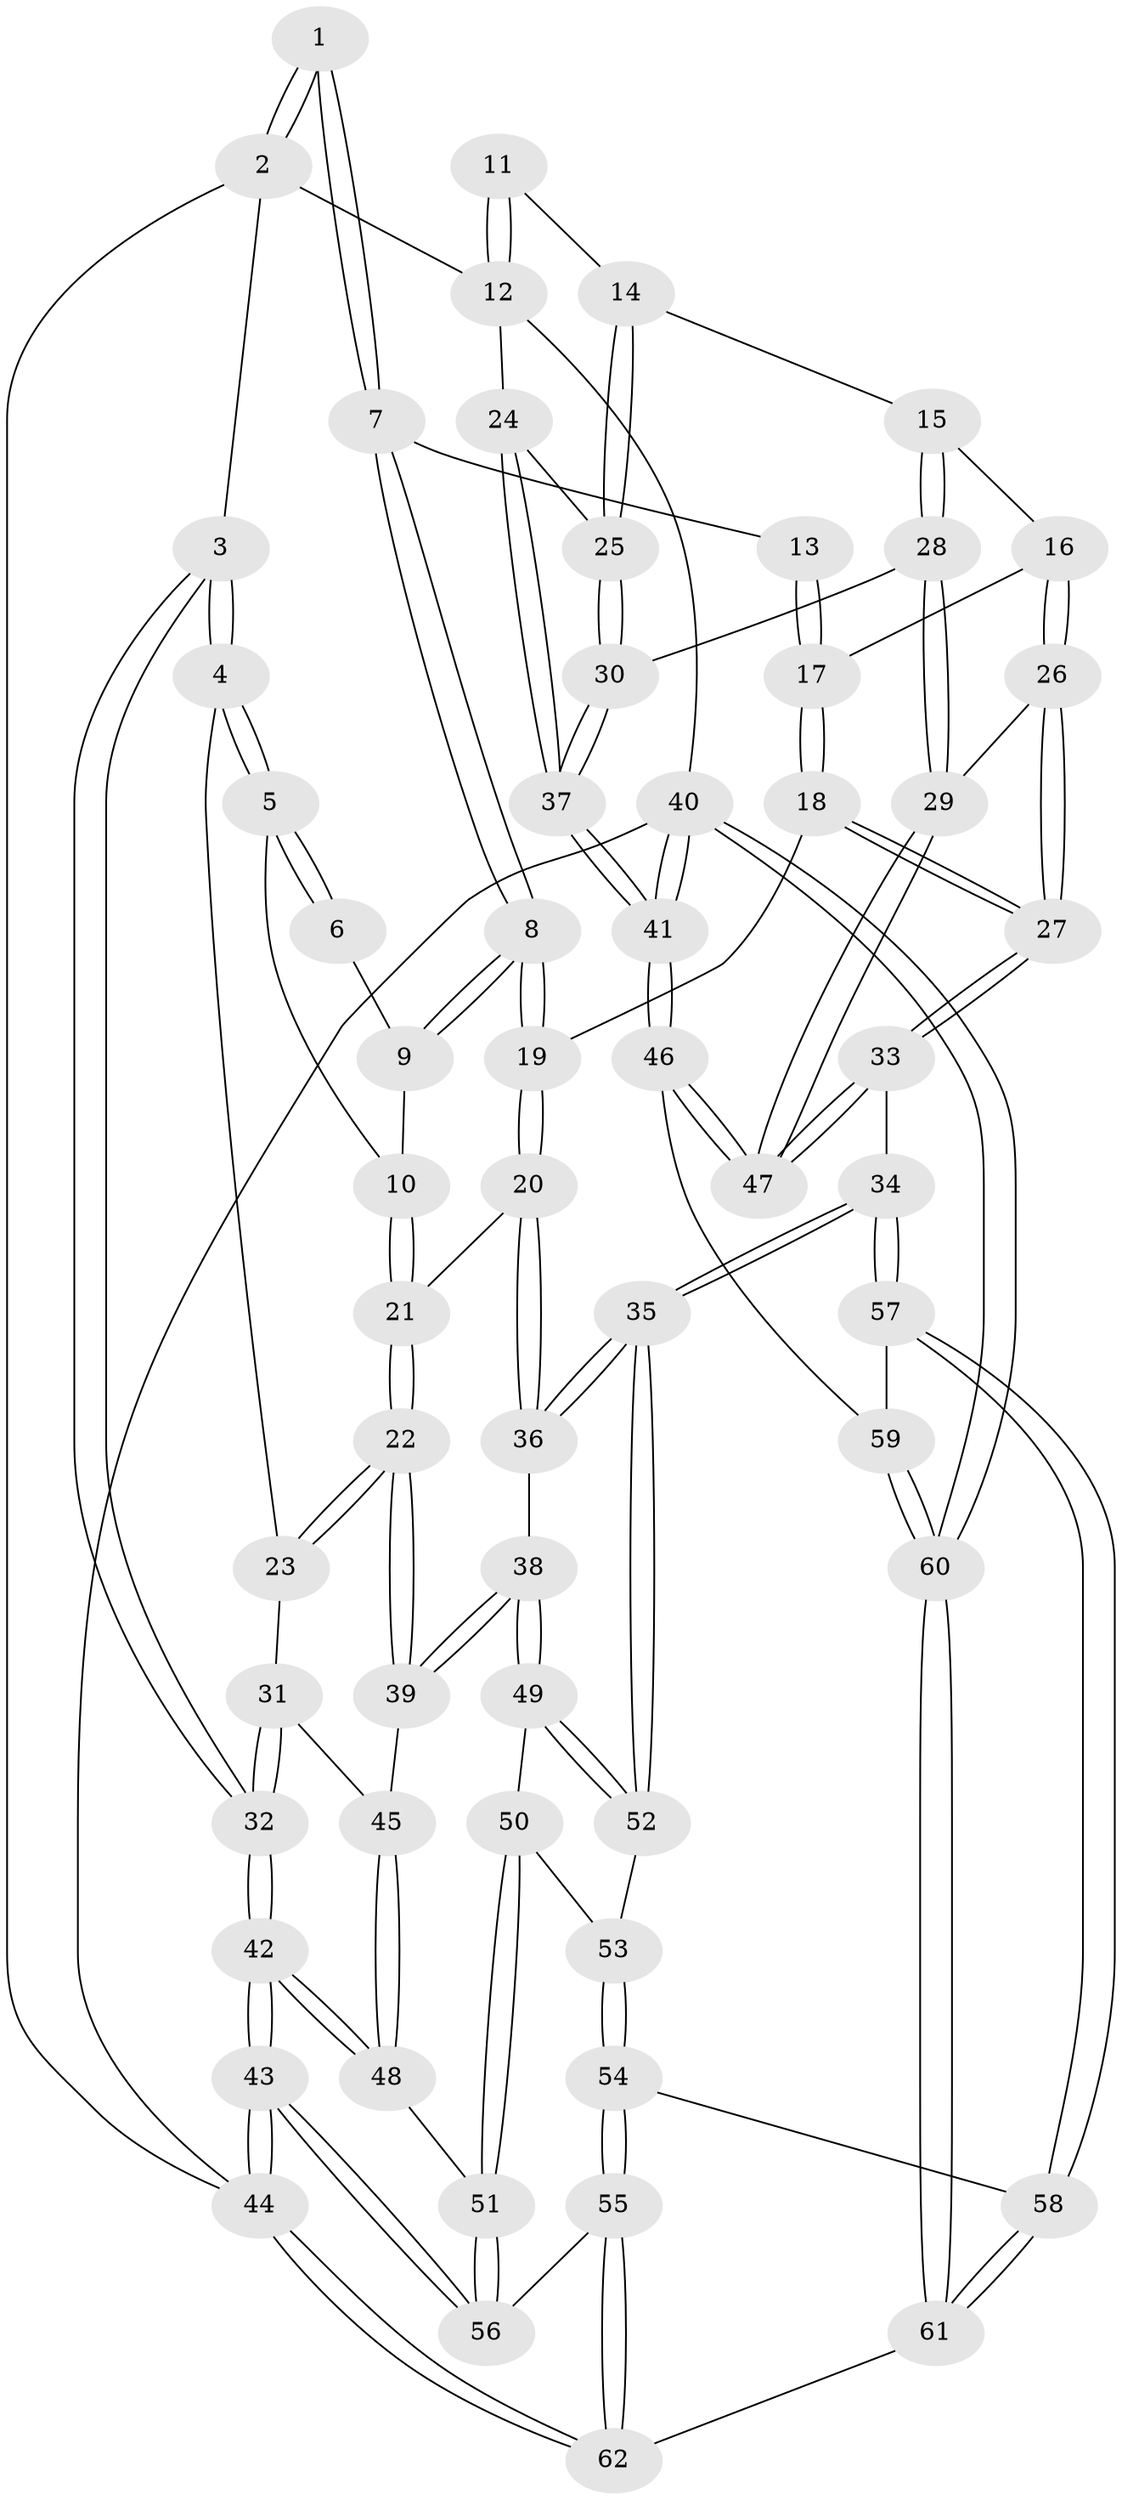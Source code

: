 // coarse degree distribution, {4: 0.4, 7: 0.02857142857142857, 5: 0.34285714285714286, 3: 0.14285714285714285, 2: 0.02857142857142857, 6: 0.05714285714285714}
// Generated by graph-tools (version 1.1) at 2025/42/03/06/25 10:42:33]
// undirected, 62 vertices, 152 edges
graph export_dot {
graph [start="1"]
  node [color=gray90,style=filled];
  1 [pos="+0.384444110548342+0"];
  2 [pos="+0+0"];
  3 [pos="+0+0"];
  4 [pos="+0.08887227690457941+0.18360016167822693"];
  5 [pos="+0.11323323405655208+0.1830519989844131"];
  6 [pos="+0.211377930407424+0.13482922857421845"];
  7 [pos="+0.48184569779899117+0"];
  8 [pos="+0.4286847337793471+0.24440677847813985"];
  9 [pos="+0.2551152412172683+0.1732759551862505"];
  10 [pos="+0.2038941257863415+0.2271544468568442"];
  11 [pos="+0.7976374891401635+0"];
  12 [pos="+1+0"];
  13 [pos="+0.7215083531794131+0"];
  14 [pos="+0.7667408794064762+0.2508391002842052"];
  15 [pos="+0.7479071006093038+0.2885795979331326"];
  16 [pos="+0.7039238899374273+0.29620760466625107"];
  17 [pos="+0.6343325966401205+0.2848418258951838"];
  18 [pos="+0.4996263192373821+0.32476476635380674"];
  19 [pos="+0.4270780067683289+0.28655892354894885"];
  20 [pos="+0.3922444466108022+0.3140597294571428"];
  21 [pos="+0.34992272725776113+0.3317786209008298"];
  22 [pos="+0.2288414531486302+0.4299260439271184"];
  23 [pos="+0.09885234888869276+0.3039684738366159"];
  24 [pos="+1+0"];
  25 [pos="+0.9300583578795916+0.291418902548607"];
  26 [pos="+0.6375270292525024+0.5081553492540648"];
  27 [pos="+0.6280880194695151+0.5120452947657042"];
  28 [pos="+0.8335724986243657+0.4576792412511353"];
  29 [pos="+0.8288465117305293+0.4634423734921839"];
  30 [pos="+0.8699793477770301+0.44322176997729756"];
  31 [pos="+0+0.40515082467903946"];
  32 [pos="+0+0.40822721739408707"];
  33 [pos="+0.5749942284427312+0.6446199024920839"];
  34 [pos="+0.5549419019454583+0.6623685176436603"];
  35 [pos="+0.5530460890258154+0.6620788427506622"];
  36 [pos="+0.4276049207139059+0.5281953632113022"];
  37 [pos="+1+0.5117949396765517"];
  38 [pos="+0.28786914638368366+0.5485085148470216"];
  39 [pos="+0.21986230361059536+0.4549351387343336"];
  40 [pos="+1+1"];
  41 [pos="+1+0.9869605960643805"];
  42 [pos="+0+0.649720008764152"];
  43 [pos="+0+0.960201463395102"];
  44 [pos="+0+1"];
  45 [pos="+0.14050551646943737+0.5071307637105938"];
  46 [pos="+0.928209253558913+0.7726635712582641"];
  47 [pos="+0.876539284560274+0.7153907412393649"];
  48 [pos="+0.08593572984252121+0.625433261063808"];
  49 [pos="+0.2904071649718453+0.5579029888186819"];
  50 [pos="+0.2871419508841283+0.7170446681629065"];
  51 [pos="+0.16616582484540837+0.7458646320370609"];
  52 [pos="+0.536161321482452+0.6649937374921967"];
  53 [pos="+0.32674003597809603+0.7329409676682497"];
  54 [pos="+0.36095258696002386+0.8859918121990572"];
  55 [pos="+0.23526385925263735+1"];
  56 [pos="+0.15102912498098015+0.7838523478606613"];
  57 [pos="+0.5635907455974623+0.726312477852778"];
  58 [pos="+0.5208038768372582+0.8540523973055425"];
  59 [pos="+0.6827791986851754+0.828195407528738"];
  60 [pos="+0.7058473790054469+1"];
  61 [pos="+0.6167037290414316+1"];
  62 [pos="+0.23319938229180295+1"];
  1 -- 2;
  1 -- 2;
  1 -- 7;
  1 -- 7;
  2 -- 3;
  2 -- 12;
  2 -- 44;
  3 -- 4;
  3 -- 4;
  3 -- 32;
  3 -- 32;
  4 -- 5;
  4 -- 5;
  4 -- 23;
  5 -- 6;
  5 -- 6;
  5 -- 10;
  6 -- 9;
  7 -- 8;
  7 -- 8;
  7 -- 13;
  8 -- 9;
  8 -- 9;
  8 -- 19;
  8 -- 19;
  9 -- 10;
  10 -- 21;
  10 -- 21;
  11 -- 12;
  11 -- 12;
  11 -- 14;
  12 -- 24;
  12 -- 40;
  13 -- 17;
  13 -- 17;
  14 -- 15;
  14 -- 25;
  14 -- 25;
  15 -- 16;
  15 -- 28;
  15 -- 28;
  16 -- 17;
  16 -- 26;
  16 -- 26;
  17 -- 18;
  17 -- 18;
  18 -- 19;
  18 -- 27;
  18 -- 27;
  19 -- 20;
  19 -- 20;
  20 -- 21;
  20 -- 36;
  20 -- 36;
  21 -- 22;
  21 -- 22;
  22 -- 23;
  22 -- 23;
  22 -- 39;
  22 -- 39;
  23 -- 31;
  24 -- 25;
  24 -- 37;
  24 -- 37;
  25 -- 30;
  25 -- 30;
  26 -- 27;
  26 -- 27;
  26 -- 29;
  27 -- 33;
  27 -- 33;
  28 -- 29;
  28 -- 29;
  28 -- 30;
  29 -- 47;
  29 -- 47;
  30 -- 37;
  30 -- 37;
  31 -- 32;
  31 -- 32;
  31 -- 45;
  32 -- 42;
  32 -- 42;
  33 -- 34;
  33 -- 47;
  33 -- 47;
  34 -- 35;
  34 -- 35;
  34 -- 57;
  34 -- 57;
  35 -- 36;
  35 -- 36;
  35 -- 52;
  35 -- 52;
  36 -- 38;
  37 -- 41;
  37 -- 41;
  38 -- 39;
  38 -- 39;
  38 -- 49;
  38 -- 49;
  39 -- 45;
  40 -- 41;
  40 -- 41;
  40 -- 60;
  40 -- 60;
  40 -- 44;
  41 -- 46;
  41 -- 46;
  42 -- 43;
  42 -- 43;
  42 -- 48;
  42 -- 48;
  43 -- 44;
  43 -- 44;
  43 -- 56;
  43 -- 56;
  44 -- 62;
  44 -- 62;
  45 -- 48;
  45 -- 48;
  46 -- 47;
  46 -- 47;
  46 -- 59;
  48 -- 51;
  49 -- 50;
  49 -- 52;
  49 -- 52;
  50 -- 51;
  50 -- 51;
  50 -- 53;
  51 -- 56;
  51 -- 56;
  52 -- 53;
  53 -- 54;
  53 -- 54;
  54 -- 55;
  54 -- 55;
  54 -- 58;
  55 -- 56;
  55 -- 62;
  55 -- 62;
  57 -- 58;
  57 -- 58;
  57 -- 59;
  58 -- 61;
  58 -- 61;
  59 -- 60;
  59 -- 60;
  60 -- 61;
  60 -- 61;
  61 -- 62;
}
